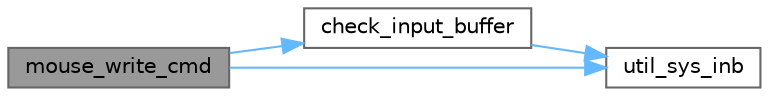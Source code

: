 digraph "mouse_write_cmd"
{
 // LATEX_PDF_SIZE
  bgcolor="transparent";
  edge [fontname=Helvetica,fontsize=10,labelfontname=Helvetica,labelfontsize=10];
  node [fontname=Helvetica,fontsize=10,shape=box,height=0.2,width=0.4];
  rankdir="LR";
  Node1 [label="mouse_write_cmd",height=0.2,width=0.4,color="gray40", fillcolor="grey60", style="filled", fontcolor="black",tooltip="This function writes a command to the mouse and retrieves the response from the mouse device."];
  Node1 -> Node2 [color="steelblue1",style="solid"];
  Node2 [label="check_input_buffer",height=0.2,width=0.4,color="grey40", fillcolor="white", style="filled",URL="$mouse_8c.html#aace521da31210ae7d184da0bb7fe10ea",tooltip="This function checks the mouse input buffer."];
  Node2 -> Node3 [color="steelblue1",style="solid"];
  Node3 [label="util_sys_inb",height=0.2,width=0.4,color="grey40", fillcolor="white", style="filled",URL="$utils_8c.html#a79a031a8611f5b2d6afa4158e92b0fb4",tooltip=" "];
  Node1 -> Node3 [color="steelblue1",style="solid"];
}
